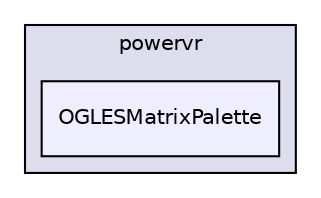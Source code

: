 digraph "PVR/SDK_3.4/Examples/Intermediate/MatrixPalette/OGLES/Build/Android/src/com/powervr/OGLESMatrixPalette" {
  compound=true
  node [ fontsize="10", fontname="Helvetica"];
  edge [ labelfontsize="10", labelfontname="Helvetica"];
  subgraph clusterdir_fa83b07773f071b058923b3165cb1d47 {
    graph [ bgcolor="#ddddee", pencolor="black", label="powervr" fontname="Helvetica", fontsize="10", URL="dir_fa83b07773f071b058923b3165cb1d47.html"]
  dir_09dcdd6088b0e8340c33f38c1081d9aa [shape=box, label="OGLESMatrixPalette", style="filled", fillcolor="#eeeeff", pencolor="black", URL="dir_09dcdd6088b0e8340c33f38c1081d9aa.html"];
  }
}
